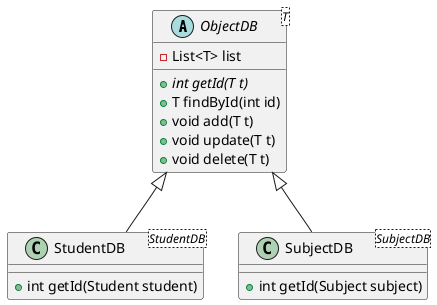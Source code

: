 @startuml
'https://plantuml.com/class-diagram

abstract class ObjectDB<T> {
    - List<T> list
    + {abstract} int getId(T t)
    + T findById(int id)
    + void add(T t)
    + void update(T t)
    + void delete(T t)
}

class StudentDB<StudentDB>
{
    + int getId(Student student)
}

class SubjectDB<SubjectDB>
{
    + int getId(Subject subject)
}

ObjectDB <|-- StudentDB
ObjectDB <|-- SubjectDB

@enduml